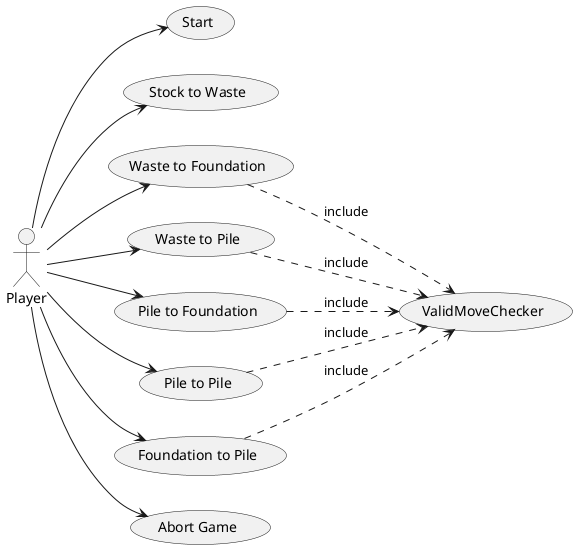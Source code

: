 @startuml
left to right direction

usecase "Start" as UC0
usecase "Stock to Waste" as UC1
usecase "Waste to Foundation" as UC2
usecase "Waste to Pile" as UC3
usecase "Pile to Foundation" as UC4
usecase "Pile to Pile" as UC5
usecase "Foundation to Pile" as UC6
usecase "Abort Game" as UCN

usecase "ValidMoveChecker" as MovementChecker

Player --> UC0
Player --> UC1
Player --> UC2
Player --> UC3
Player --> UC4
Player --> UC5
Player --> UC6
Player --> UCN

UC2 -.> MovementChecker : include
UC3 -.> MovementChecker : include
UC4 -.> MovementChecker : include
UC5 -.> MovementChecker : include
UC6 -.> MovementChecker : include

@enduml
